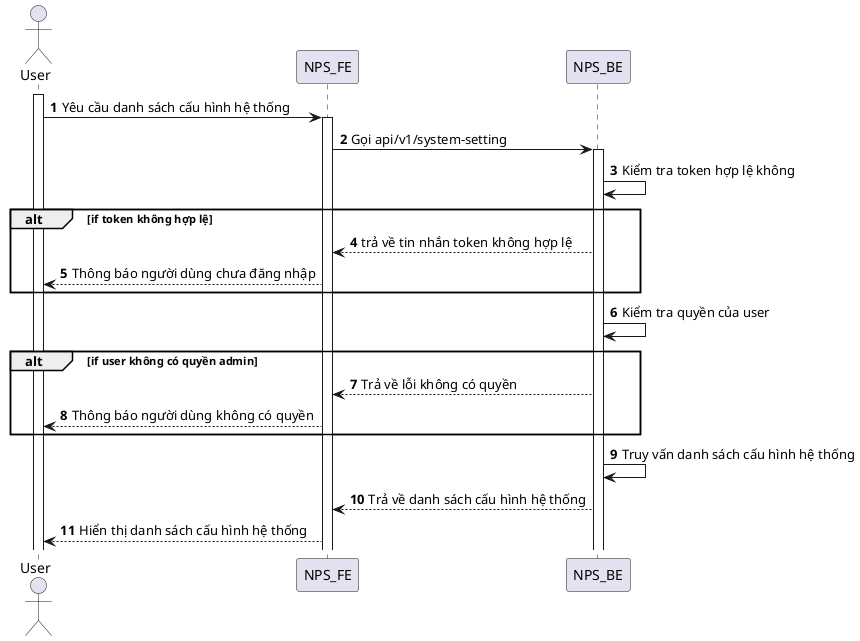 @startuml
autonumber
actor User
activate User
User -> NPS_FE: Yêu cầu danh sách cấu hình hệ thống
activate NPS_FE
NPS_FE -> NPS_BE: Gọi api/v1/system-setting
activate NPS_BE
NPS_BE -> NPS_BE: Kiểm tra token hợp lệ không
alt if token không hợp lệ
NPS_BE --> NPS_FE: trả về tin nhắn token không hợp lệ
NPS_FE --> User: Thông báo người dùng chưa đăng nhập
end
NPS_BE -> NPS_BE: Kiểm tra quyền của user
alt if user không có quyền admin
NPS_BE --> NPS_FE: Trả về lỗi không có quyền
NPS_FE --> User: Thông báo người dùng không có quyền
end
NPS_BE -> NPS_BE: Truy vấn danh sách cấu hình hệ thống
NPS_BE --> NPS_FE: Trả về danh sách cấu hình hệ thống
NPS_FE --> User: Hiển thị danh sách cấu hình hệ thống
@enduml